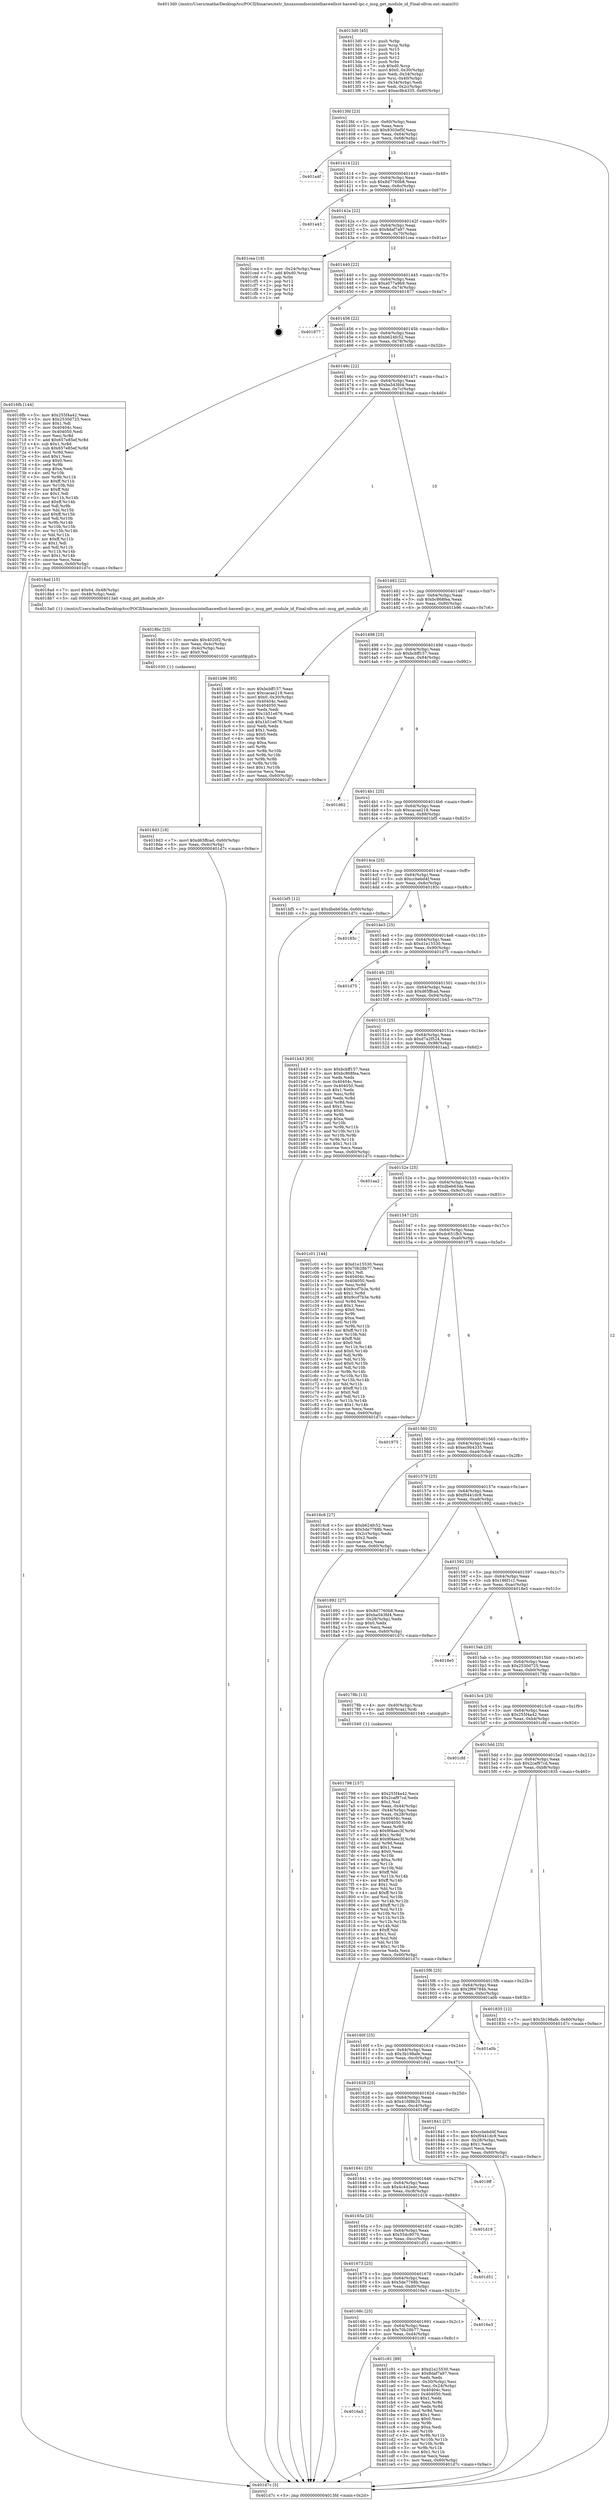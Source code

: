 digraph "0x4013d0" {
  label = "0x4013d0 (/mnt/c/Users/mathe/Desktop/tcc/POCII/binaries/extr_linuxsoundsocintelhaswellsst-haswell-ipc.c_msg_get_module_id_Final-ollvm.out::main(0))"
  labelloc = "t"
  node[shape=record]

  Entry [label="",width=0.3,height=0.3,shape=circle,fillcolor=black,style=filled]
  "0x4013fd" [label="{
     0x4013fd [23]\l
     | [instrs]\l
     &nbsp;&nbsp;0x4013fd \<+3\>: mov -0x60(%rbp),%eax\l
     &nbsp;&nbsp;0x401400 \<+2\>: mov %eax,%ecx\l
     &nbsp;&nbsp;0x401402 \<+6\>: sub $0x8303ef5f,%ecx\l
     &nbsp;&nbsp;0x401408 \<+3\>: mov %eax,-0x64(%rbp)\l
     &nbsp;&nbsp;0x40140b \<+3\>: mov %ecx,-0x68(%rbp)\l
     &nbsp;&nbsp;0x40140e \<+6\>: je 0000000000401a4f \<main+0x67f\>\l
  }"]
  "0x401a4f" [label="{
     0x401a4f\l
  }", style=dashed]
  "0x401414" [label="{
     0x401414 [22]\l
     | [instrs]\l
     &nbsp;&nbsp;0x401414 \<+5\>: jmp 0000000000401419 \<main+0x49\>\l
     &nbsp;&nbsp;0x401419 \<+3\>: mov -0x64(%rbp),%eax\l
     &nbsp;&nbsp;0x40141c \<+5\>: sub $0x8d7760b8,%eax\l
     &nbsp;&nbsp;0x401421 \<+3\>: mov %eax,-0x6c(%rbp)\l
     &nbsp;&nbsp;0x401424 \<+6\>: je 0000000000401a43 \<main+0x673\>\l
  }"]
  Exit [label="",width=0.3,height=0.3,shape=circle,fillcolor=black,style=filled,peripheries=2]
  "0x401a43" [label="{
     0x401a43\l
  }", style=dashed]
  "0x40142a" [label="{
     0x40142a [22]\l
     | [instrs]\l
     &nbsp;&nbsp;0x40142a \<+5\>: jmp 000000000040142f \<main+0x5f\>\l
     &nbsp;&nbsp;0x40142f \<+3\>: mov -0x64(%rbp),%eax\l
     &nbsp;&nbsp;0x401432 \<+5\>: sub $0x8daf7a97,%eax\l
     &nbsp;&nbsp;0x401437 \<+3\>: mov %eax,-0x70(%rbp)\l
     &nbsp;&nbsp;0x40143a \<+6\>: je 0000000000401cea \<main+0x91a\>\l
  }"]
  "0x4016a5" [label="{
     0x4016a5\l
  }", style=dashed]
  "0x401cea" [label="{
     0x401cea [19]\l
     | [instrs]\l
     &nbsp;&nbsp;0x401cea \<+3\>: mov -0x24(%rbp),%eax\l
     &nbsp;&nbsp;0x401ced \<+7\>: add $0xd0,%rsp\l
     &nbsp;&nbsp;0x401cf4 \<+1\>: pop %rbx\l
     &nbsp;&nbsp;0x401cf5 \<+2\>: pop %r12\l
     &nbsp;&nbsp;0x401cf7 \<+2\>: pop %r14\l
     &nbsp;&nbsp;0x401cf9 \<+2\>: pop %r15\l
     &nbsp;&nbsp;0x401cfb \<+1\>: pop %rbp\l
     &nbsp;&nbsp;0x401cfc \<+1\>: ret\l
  }"]
  "0x401440" [label="{
     0x401440 [22]\l
     | [instrs]\l
     &nbsp;&nbsp;0x401440 \<+5\>: jmp 0000000000401445 \<main+0x75\>\l
     &nbsp;&nbsp;0x401445 \<+3\>: mov -0x64(%rbp),%eax\l
     &nbsp;&nbsp;0x401448 \<+5\>: sub $0xa077a9b9,%eax\l
     &nbsp;&nbsp;0x40144d \<+3\>: mov %eax,-0x74(%rbp)\l
     &nbsp;&nbsp;0x401450 \<+6\>: je 0000000000401877 \<main+0x4a7\>\l
  }"]
  "0x401c91" [label="{
     0x401c91 [89]\l
     | [instrs]\l
     &nbsp;&nbsp;0x401c91 \<+5\>: mov $0xd1e15530,%eax\l
     &nbsp;&nbsp;0x401c96 \<+5\>: mov $0x8daf7a97,%ecx\l
     &nbsp;&nbsp;0x401c9b \<+2\>: xor %edx,%edx\l
     &nbsp;&nbsp;0x401c9d \<+3\>: mov -0x30(%rbp),%esi\l
     &nbsp;&nbsp;0x401ca0 \<+3\>: mov %esi,-0x24(%rbp)\l
     &nbsp;&nbsp;0x401ca3 \<+7\>: mov 0x40404c,%esi\l
     &nbsp;&nbsp;0x401caa \<+7\>: mov 0x404050,%edi\l
     &nbsp;&nbsp;0x401cb1 \<+3\>: sub $0x1,%edx\l
     &nbsp;&nbsp;0x401cb4 \<+3\>: mov %esi,%r8d\l
     &nbsp;&nbsp;0x401cb7 \<+3\>: add %edx,%r8d\l
     &nbsp;&nbsp;0x401cba \<+4\>: imul %r8d,%esi\l
     &nbsp;&nbsp;0x401cbe \<+3\>: and $0x1,%esi\l
     &nbsp;&nbsp;0x401cc1 \<+3\>: cmp $0x0,%esi\l
     &nbsp;&nbsp;0x401cc4 \<+4\>: sete %r9b\l
     &nbsp;&nbsp;0x401cc8 \<+3\>: cmp $0xa,%edi\l
     &nbsp;&nbsp;0x401ccb \<+4\>: setl %r10b\l
     &nbsp;&nbsp;0x401ccf \<+3\>: mov %r9b,%r11b\l
     &nbsp;&nbsp;0x401cd2 \<+3\>: and %r10b,%r11b\l
     &nbsp;&nbsp;0x401cd5 \<+3\>: xor %r10b,%r9b\l
     &nbsp;&nbsp;0x401cd8 \<+3\>: or %r9b,%r11b\l
     &nbsp;&nbsp;0x401cdb \<+4\>: test $0x1,%r11b\l
     &nbsp;&nbsp;0x401cdf \<+3\>: cmovne %ecx,%eax\l
     &nbsp;&nbsp;0x401ce2 \<+3\>: mov %eax,-0x60(%rbp)\l
     &nbsp;&nbsp;0x401ce5 \<+5\>: jmp 0000000000401d7c \<main+0x9ac\>\l
  }"]
  "0x401877" [label="{
     0x401877\l
  }", style=dashed]
  "0x401456" [label="{
     0x401456 [22]\l
     | [instrs]\l
     &nbsp;&nbsp;0x401456 \<+5\>: jmp 000000000040145b \<main+0x8b\>\l
     &nbsp;&nbsp;0x40145b \<+3\>: mov -0x64(%rbp),%eax\l
     &nbsp;&nbsp;0x40145e \<+5\>: sub $0xb624fc52,%eax\l
     &nbsp;&nbsp;0x401463 \<+3\>: mov %eax,-0x78(%rbp)\l
     &nbsp;&nbsp;0x401466 \<+6\>: je 00000000004016fb \<main+0x32b\>\l
  }"]
  "0x40168c" [label="{
     0x40168c [25]\l
     | [instrs]\l
     &nbsp;&nbsp;0x40168c \<+5\>: jmp 0000000000401691 \<main+0x2c1\>\l
     &nbsp;&nbsp;0x401691 \<+3\>: mov -0x64(%rbp),%eax\l
     &nbsp;&nbsp;0x401694 \<+5\>: sub $0x70b28b77,%eax\l
     &nbsp;&nbsp;0x401699 \<+6\>: mov %eax,-0xd4(%rbp)\l
     &nbsp;&nbsp;0x40169f \<+6\>: je 0000000000401c91 \<main+0x8c1\>\l
  }"]
  "0x4016fb" [label="{
     0x4016fb [144]\l
     | [instrs]\l
     &nbsp;&nbsp;0x4016fb \<+5\>: mov $0x255f4a42,%eax\l
     &nbsp;&nbsp;0x401700 \<+5\>: mov $0x2530d725,%ecx\l
     &nbsp;&nbsp;0x401705 \<+2\>: mov $0x1,%dl\l
     &nbsp;&nbsp;0x401707 \<+7\>: mov 0x40404c,%esi\l
     &nbsp;&nbsp;0x40170e \<+7\>: mov 0x404050,%edi\l
     &nbsp;&nbsp;0x401715 \<+3\>: mov %esi,%r8d\l
     &nbsp;&nbsp;0x401718 \<+7\>: add $0x657e85ef,%r8d\l
     &nbsp;&nbsp;0x40171f \<+4\>: sub $0x1,%r8d\l
     &nbsp;&nbsp;0x401723 \<+7\>: sub $0x657e85ef,%r8d\l
     &nbsp;&nbsp;0x40172a \<+4\>: imul %r8d,%esi\l
     &nbsp;&nbsp;0x40172e \<+3\>: and $0x1,%esi\l
     &nbsp;&nbsp;0x401731 \<+3\>: cmp $0x0,%esi\l
     &nbsp;&nbsp;0x401734 \<+4\>: sete %r9b\l
     &nbsp;&nbsp;0x401738 \<+3\>: cmp $0xa,%edi\l
     &nbsp;&nbsp;0x40173b \<+4\>: setl %r10b\l
     &nbsp;&nbsp;0x40173f \<+3\>: mov %r9b,%r11b\l
     &nbsp;&nbsp;0x401742 \<+4\>: xor $0xff,%r11b\l
     &nbsp;&nbsp;0x401746 \<+3\>: mov %r10b,%bl\l
     &nbsp;&nbsp;0x401749 \<+3\>: xor $0xff,%bl\l
     &nbsp;&nbsp;0x40174c \<+3\>: xor $0x1,%dl\l
     &nbsp;&nbsp;0x40174f \<+3\>: mov %r11b,%r14b\l
     &nbsp;&nbsp;0x401752 \<+4\>: and $0xff,%r14b\l
     &nbsp;&nbsp;0x401756 \<+3\>: and %dl,%r9b\l
     &nbsp;&nbsp;0x401759 \<+3\>: mov %bl,%r15b\l
     &nbsp;&nbsp;0x40175c \<+4\>: and $0xff,%r15b\l
     &nbsp;&nbsp;0x401760 \<+3\>: and %dl,%r10b\l
     &nbsp;&nbsp;0x401763 \<+3\>: or %r9b,%r14b\l
     &nbsp;&nbsp;0x401766 \<+3\>: or %r10b,%r15b\l
     &nbsp;&nbsp;0x401769 \<+3\>: xor %r15b,%r14b\l
     &nbsp;&nbsp;0x40176c \<+3\>: or %bl,%r11b\l
     &nbsp;&nbsp;0x40176f \<+4\>: xor $0xff,%r11b\l
     &nbsp;&nbsp;0x401773 \<+3\>: or $0x1,%dl\l
     &nbsp;&nbsp;0x401776 \<+3\>: and %dl,%r11b\l
     &nbsp;&nbsp;0x401779 \<+3\>: or %r11b,%r14b\l
     &nbsp;&nbsp;0x40177c \<+4\>: test $0x1,%r14b\l
     &nbsp;&nbsp;0x401780 \<+3\>: cmovne %ecx,%eax\l
     &nbsp;&nbsp;0x401783 \<+3\>: mov %eax,-0x60(%rbp)\l
     &nbsp;&nbsp;0x401786 \<+5\>: jmp 0000000000401d7c \<main+0x9ac\>\l
  }"]
  "0x40146c" [label="{
     0x40146c [22]\l
     | [instrs]\l
     &nbsp;&nbsp;0x40146c \<+5\>: jmp 0000000000401471 \<main+0xa1\>\l
     &nbsp;&nbsp;0x401471 \<+3\>: mov -0x64(%rbp),%eax\l
     &nbsp;&nbsp;0x401474 \<+5\>: sub $0xba543fd4,%eax\l
     &nbsp;&nbsp;0x401479 \<+3\>: mov %eax,-0x7c(%rbp)\l
     &nbsp;&nbsp;0x40147c \<+6\>: je 00000000004018ad \<main+0x4dd\>\l
  }"]
  "0x4016e3" [label="{
     0x4016e3\l
  }", style=dashed]
  "0x4018ad" [label="{
     0x4018ad [15]\l
     | [instrs]\l
     &nbsp;&nbsp;0x4018ad \<+7\>: movl $0x64,-0x48(%rbp)\l
     &nbsp;&nbsp;0x4018b4 \<+3\>: mov -0x48(%rbp),%edi\l
     &nbsp;&nbsp;0x4018b7 \<+5\>: call 00000000004013a0 \<msg_get_module_id\>\l
     | [calls]\l
     &nbsp;&nbsp;0x4013a0 \{1\} (/mnt/c/Users/mathe/Desktop/tcc/POCII/binaries/extr_linuxsoundsocintelhaswellsst-haswell-ipc.c_msg_get_module_id_Final-ollvm.out::msg_get_module_id)\l
  }"]
  "0x401482" [label="{
     0x401482 [22]\l
     | [instrs]\l
     &nbsp;&nbsp;0x401482 \<+5\>: jmp 0000000000401487 \<main+0xb7\>\l
     &nbsp;&nbsp;0x401487 \<+3\>: mov -0x64(%rbp),%eax\l
     &nbsp;&nbsp;0x40148a \<+5\>: sub $0xbc868fea,%eax\l
     &nbsp;&nbsp;0x40148f \<+3\>: mov %eax,-0x80(%rbp)\l
     &nbsp;&nbsp;0x401492 \<+6\>: je 0000000000401b96 \<main+0x7c6\>\l
  }"]
  "0x401673" [label="{
     0x401673 [25]\l
     | [instrs]\l
     &nbsp;&nbsp;0x401673 \<+5\>: jmp 0000000000401678 \<main+0x2a8\>\l
     &nbsp;&nbsp;0x401678 \<+3\>: mov -0x64(%rbp),%eax\l
     &nbsp;&nbsp;0x40167b \<+5\>: sub $0x5de7768b,%eax\l
     &nbsp;&nbsp;0x401680 \<+6\>: mov %eax,-0xd0(%rbp)\l
     &nbsp;&nbsp;0x401686 \<+6\>: je 00000000004016e3 \<main+0x313\>\l
  }"]
  "0x401b96" [label="{
     0x401b96 [95]\l
     | [instrs]\l
     &nbsp;&nbsp;0x401b96 \<+5\>: mov $0xbcbff157,%eax\l
     &nbsp;&nbsp;0x401b9b \<+5\>: mov $0xcacae218,%ecx\l
     &nbsp;&nbsp;0x401ba0 \<+7\>: movl $0x0,-0x30(%rbp)\l
     &nbsp;&nbsp;0x401ba7 \<+7\>: mov 0x40404c,%edx\l
     &nbsp;&nbsp;0x401bae \<+7\>: mov 0x404050,%esi\l
     &nbsp;&nbsp;0x401bb5 \<+2\>: mov %edx,%edi\l
     &nbsp;&nbsp;0x401bb7 \<+6\>: add $0x1b51e676,%edi\l
     &nbsp;&nbsp;0x401bbd \<+3\>: sub $0x1,%edi\l
     &nbsp;&nbsp;0x401bc0 \<+6\>: sub $0x1b51e676,%edi\l
     &nbsp;&nbsp;0x401bc6 \<+3\>: imul %edi,%edx\l
     &nbsp;&nbsp;0x401bc9 \<+3\>: and $0x1,%edx\l
     &nbsp;&nbsp;0x401bcc \<+3\>: cmp $0x0,%edx\l
     &nbsp;&nbsp;0x401bcf \<+4\>: sete %r8b\l
     &nbsp;&nbsp;0x401bd3 \<+3\>: cmp $0xa,%esi\l
     &nbsp;&nbsp;0x401bd6 \<+4\>: setl %r9b\l
     &nbsp;&nbsp;0x401bda \<+3\>: mov %r8b,%r10b\l
     &nbsp;&nbsp;0x401bdd \<+3\>: and %r9b,%r10b\l
     &nbsp;&nbsp;0x401be0 \<+3\>: xor %r9b,%r8b\l
     &nbsp;&nbsp;0x401be3 \<+3\>: or %r8b,%r10b\l
     &nbsp;&nbsp;0x401be6 \<+4\>: test $0x1,%r10b\l
     &nbsp;&nbsp;0x401bea \<+3\>: cmovne %ecx,%eax\l
     &nbsp;&nbsp;0x401bed \<+3\>: mov %eax,-0x60(%rbp)\l
     &nbsp;&nbsp;0x401bf0 \<+5\>: jmp 0000000000401d7c \<main+0x9ac\>\l
  }"]
  "0x401498" [label="{
     0x401498 [25]\l
     | [instrs]\l
     &nbsp;&nbsp;0x401498 \<+5\>: jmp 000000000040149d \<main+0xcd\>\l
     &nbsp;&nbsp;0x40149d \<+3\>: mov -0x64(%rbp),%eax\l
     &nbsp;&nbsp;0x4014a0 \<+5\>: sub $0xbcbff157,%eax\l
     &nbsp;&nbsp;0x4014a5 \<+6\>: mov %eax,-0x84(%rbp)\l
     &nbsp;&nbsp;0x4014ab \<+6\>: je 0000000000401d62 \<main+0x992\>\l
  }"]
  "0x401d51" [label="{
     0x401d51\l
  }", style=dashed]
  "0x401d62" [label="{
     0x401d62\l
  }", style=dashed]
  "0x4014b1" [label="{
     0x4014b1 [25]\l
     | [instrs]\l
     &nbsp;&nbsp;0x4014b1 \<+5\>: jmp 00000000004014b6 \<main+0xe6\>\l
     &nbsp;&nbsp;0x4014b6 \<+3\>: mov -0x64(%rbp),%eax\l
     &nbsp;&nbsp;0x4014b9 \<+5\>: sub $0xcacae218,%eax\l
     &nbsp;&nbsp;0x4014be \<+6\>: mov %eax,-0x88(%rbp)\l
     &nbsp;&nbsp;0x4014c4 \<+6\>: je 0000000000401bf5 \<main+0x825\>\l
  }"]
  "0x40165a" [label="{
     0x40165a [25]\l
     | [instrs]\l
     &nbsp;&nbsp;0x40165a \<+5\>: jmp 000000000040165f \<main+0x28f\>\l
     &nbsp;&nbsp;0x40165f \<+3\>: mov -0x64(%rbp),%eax\l
     &nbsp;&nbsp;0x401662 \<+5\>: sub $0x554c9070,%eax\l
     &nbsp;&nbsp;0x401667 \<+6\>: mov %eax,-0xcc(%rbp)\l
     &nbsp;&nbsp;0x40166d \<+6\>: je 0000000000401d51 \<main+0x981\>\l
  }"]
  "0x401bf5" [label="{
     0x401bf5 [12]\l
     | [instrs]\l
     &nbsp;&nbsp;0x401bf5 \<+7\>: movl $0xdbeb63de,-0x60(%rbp)\l
     &nbsp;&nbsp;0x401bfc \<+5\>: jmp 0000000000401d7c \<main+0x9ac\>\l
  }"]
  "0x4014ca" [label="{
     0x4014ca [25]\l
     | [instrs]\l
     &nbsp;&nbsp;0x4014ca \<+5\>: jmp 00000000004014cf \<main+0xff\>\l
     &nbsp;&nbsp;0x4014cf \<+3\>: mov -0x64(%rbp),%eax\l
     &nbsp;&nbsp;0x4014d2 \<+5\>: sub $0xccbebd4f,%eax\l
     &nbsp;&nbsp;0x4014d7 \<+6\>: mov %eax,-0x8c(%rbp)\l
     &nbsp;&nbsp;0x4014dd \<+6\>: je 000000000040185c \<main+0x48c\>\l
  }"]
  "0x401d19" [label="{
     0x401d19\l
  }", style=dashed]
  "0x40185c" [label="{
     0x40185c\l
  }", style=dashed]
  "0x4014e3" [label="{
     0x4014e3 [25]\l
     | [instrs]\l
     &nbsp;&nbsp;0x4014e3 \<+5\>: jmp 00000000004014e8 \<main+0x118\>\l
     &nbsp;&nbsp;0x4014e8 \<+3\>: mov -0x64(%rbp),%eax\l
     &nbsp;&nbsp;0x4014eb \<+5\>: sub $0xd1e15530,%eax\l
     &nbsp;&nbsp;0x4014f0 \<+6\>: mov %eax,-0x90(%rbp)\l
     &nbsp;&nbsp;0x4014f6 \<+6\>: je 0000000000401d75 \<main+0x9a5\>\l
  }"]
  "0x401641" [label="{
     0x401641 [25]\l
     | [instrs]\l
     &nbsp;&nbsp;0x401641 \<+5\>: jmp 0000000000401646 \<main+0x276\>\l
     &nbsp;&nbsp;0x401646 \<+3\>: mov -0x64(%rbp),%eax\l
     &nbsp;&nbsp;0x401649 \<+5\>: sub $0x4c442edc,%eax\l
     &nbsp;&nbsp;0x40164e \<+6\>: mov %eax,-0xc8(%rbp)\l
     &nbsp;&nbsp;0x401654 \<+6\>: je 0000000000401d19 \<main+0x949\>\l
  }"]
  "0x401d75" [label="{
     0x401d75\l
  }", style=dashed]
  "0x4014fc" [label="{
     0x4014fc [25]\l
     | [instrs]\l
     &nbsp;&nbsp;0x4014fc \<+5\>: jmp 0000000000401501 \<main+0x131\>\l
     &nbsp;&nbsp;0x401501 \<+3\>: mov -0x64(%rbp),%eax\l
     &nbsp;&nbsp;0x401504 \<+5\>: sub $0xd65ffcad,%eax\l
     &nbsp;&nbsp;0x401509 \<+6\>: mov %eax,-0x94(%rbp)\l
     &nbsp;&nbsp;0x40150f \<+6\>: je 0000000000401b43 \<main+0x773\>\l
  }"]
  "0x4019ff" [label="{
     0x4019ff\l
  }", style=dashed]
  "0x401b43" [label="{
     0x401b43 [83]\l
     | [instrs]\l
     &nbsp;&nbsp;0x401b43 \<+5\>: mov $0xbcbff157,%eax\l
     &nbsp;&nbsp;0x401b48 \<+5\>: mov $0xbc868fea,%ecx\l
     &nbsp;&nbsp;0x401b4d \<+2\>: xor %edx,%edx\l
     &nbsp;&nbsp;0x401b4f \<+7\>: mov 0x40404c,%esi\l
     &nbsp;&nbsp;0x401b56 \<+7\>: mov 0x404050,%edi\l
     &nbsp;&nbsp;0x401b5d \<+3\>: sub $0x1,%edx\l
     &nbsp;&nbsp;0x401b60 \<+3\>: mov %esi,%r8d\l
     &nbsp;&nbsp;0x401b63 \<+3\>: add %edx,%r8d\l
     &nbsp;&nbsp;0x401b66 \<+4\>: imul %r8d,%esi\l
     &nbsp;&nbsp;0x401b6a \<+3\>: and $0x1,%esi\l
     &nbsp;&nbsp;0x401b6d \<+3\>: cmp $0x0,%esi\l
     &nbsp;&nbsp;0x401b70 \<+4\>: sete %r9b\l
     &nbsp;&nbsp;0x401b74 \<+3\>: cmp $0xa,%edi\l
     &nbsp;&nbsp;0x401b77 \<+4\>: setl %r10b\l
     &nbsp;&nbsp;0x401b7b \<+3\>: mov %r9b,%r11b\l
     &nbsp;&nbsp;0x401b7e \<+3\>: and %r10b,%r11b\l
     &nbsp;&nbsp;0x401b81 \<+3\>: xor %r10b,%r9b\l
     &nbsp;&nbsp;0x401b84 \<+3\>: or %r9b,%r11b\l
     &nbsp;&nbsp;0x401b87 \<+4\>: test $0x1,%r11b\l
     &nbsp;&nbsp;0x401b8b \<+3\>: cmovne %ecx,%eax\l
     &nbsp;&nbsp;0x401b8e \<+3\>: mov %eax,-0x60(%rbp)\l
     &nbsp;&nbsp;0x401b91 \<+5\>: jmp 0000000000401d7c \<main+0x9ac\>\l
  }"]
  "0x401515" [label="{
     0x401515 [25]\l
     | [instrs]\l
     &nbsp;&nbsp;0x401515 \<+5\>: jmp 000000000040151a \<main+0x14a\>\l
     &nbsp;&nbsp;0x40151a \<+3\>: mov -0x64(%rbp),%eax\l
     &nbsp;&nbsp;0x40151d \<+5\>: sub $0xd7a2f524,%eax\l
     &nbsp;&nbsp;0x401522 \<+6\>: mov %eax,-0x98(%rbp)\l
     &nbsp;&nbsp;0x401528 \<+6\>: je 0000000000401aa2 \<main+0x6d2\>\l
  }"]
  "0x4018d3" [label="{
     0x4018d3 [18]\l
     | [instrs]\l
     &nbsp;&nbsp;0x4018d3 \<+7\>: movl $0xd65ffcad,-0x60(%rbp)\l
     &nbsp;&nbsp;0x4018da \<+6\>: mov %eax,-0xdc(%rbp)\l
     &nbsp;&nbsp;0x4018e0 \<+5\>: jmp 0000000000401d7c \<main+0x9ac\>\l
  }"]
  "0x401aa2" [label="{
     0x401aa2\l
  }", style=dashed]
  "0x40152e" [label="{
     0x40152e [25]\l
     | [instrs]\l
     &nbsp;&nbsp;0x40152e \<+5\>: jmp 0000000000401533 \<main+0x163\>\l
     &nbsp;&nbsp;0x401533 \<+3\>: mov -0x64(%rbp),%eax\l
     &nbsp;&nbsp;0x401536 \<+5\>: sub $0xdbeb63de,%eax\l
     &nbsp;&nbsp;0x40153b \<+6\>: mov %eax,-0x9c(%rbp)\l
     &nbsp;&nbsp;0x401541 \<+6\>: je 0000000000401c01 \<main+0x831\>\l
  }"]
  "0x4018bc" [label="{
     0x4018bc [23]\l
     | [instrs]\l
     &nbsp;&nbsp;0x4018bc \<+10\>: movabs $0x4020f2,%rdi\l
     &nbsp;&nbsp;0x4018c6 \<+3\>: mov %eax,-0x4c(%rbp)\l
     &nbsp;&nbsp;0x4018c9 \<+3\>: mov -0x4c(%rbp),%esi\l
     &nbsp;&nbsp;0x4018cc \<+2\>: mov $0x0,%al\l
     &nbsp;&nbsp;0x4018ce \<+5\>: call 0000000000401030 \<printf@plt\>\l
     | [calls]\l
     &nbsp;&nbsp;0x401030 \{1\} (unknown)\l
  }"]
  "0x401c01" [label="{
     0x401c01 [144]\l
     | [instrs]\l
     &nbsp;&nbsp;0x401c01 \<+5\>: mov $0xd1e15530,%eax\l
     &nbsp;&nbsp;0x401c06 \<+5\>: mov $0x70b28b77,%ecx\l
     &nbsp;&nbsp;0x401c0b \<+2\>: mov $0x1,%dl\l
     &nbsp;&nbsp;0x401c0d \<+7\>: mov 0x40404c,%esi\l
     &nbsp;&nbsp;0x401c14 \<+7\>: mov 0x404050,%edi\l
     &nbsp;&nbsp;0x401c1b \<+3\>: mov %esi,%r8d\l
     &nbsp;&nbsp;0x401c1e \<+7\>: sub $0x9ccf7b3e,%r8d\l
     &nbsp;&nbsp;0x401c25 \<+4\>: sub $0x1,%r8d\l
     &nbsp;&nbsp;0x401c29 \<+7\>: add $0x9ccf7b3e,%r8d\l
     &nbsp;&nbsp;0x401c30 \<+4\>: imul %r8d,%esi\l
     &nbsp;&nbsp;0x401c34 \<+3\>: and $0x1,%esi\l
     &nbsp;&nbsp;0x401c37 \<+3\>: cmp $0x0,%esi\l
     &nbsp;&nbsp;0x401c3a \<+4\>: sete %r9b\l
     &nbsp;&nbsp;0x401c3e \<+3\>: cmp $0xa,%edi\l
     &nbsp;&nbsp;0x401c41 \<+4\>: setl %r10b\l
     &nbsp;&nbsp;0x401c45 \<+3\>: mov %r9b,%r11b\l
     &nbsp;&nbsp;0x401c48 \<+4\>: xor $0xff,%r11b\l
     &nbsp;&nbsp;0x401c4c \<+3\>: mov %r10b,%bl\l
     &nbsp;&nbsp;0x401c4f \<+3\>: xor $0xff,%bl\l
     &nbsp;&nbsp;0x401c52 \<+3\>: xor $0x0,%dl\l
     &nbsp;&nbsp;0x401c55 \<+3\>: mov %r11b,%r14b\l
     &nbsp;&nbsp;0x401c58 \<+4\>: and $0x0,%r14b\l
     &nbsp;&nbsp;0x401c5c \<+3\>: and %dl,%r9b\l
     &nbsp;&nbsp;0x401c5f \<+3\>: mov %bl,%r15b\l
     &nbsp;&nbsp;0x401c62 \<+4\>: and $0x0,%r15b\l
     &nbsp;&nbsp;0x401c66 \<+3\>: and %dl,%r10b\l
     &nbsp;&nbsp;0x401c69 \<+3\>: or %r9b,%r14b\l
     &nbsp;&nbsp;0x401c6c \<+3\>: or %r10b,%r15b\l
     &nbsp;&nbsp;0x401c6f \<+3\>: xor %r15b,%r14b\l
     &nbsp;&nbsp;0x401c72 \<+3\>: or %bl,%r11b\l
     &nbsp;&nbsp;0x401c75 \<+4\>: xor $0xff,%r11b\l
     &nbsp;&nbsp;0x401c79 \<+3\>: or $0x0,%dl\l
     &nbsp;&nbsp;0x401c7c \<+3\>: and %dl,%r11b\l
     &nbsp;&nbsp;0x401c7f \<+3\>: or %r11b,%r14b\l
     &nbsp;&nbsp;0x401c82 \<+4\>: test $0x1,%r14b\l
     &nbsp;&nbsp;0x401c86 \<+3\>: cmovne %ecx,%eax\l
     &nbsp;&nbsp;0x401c89 \<+3\>: mov %eax,-0x60(%rbp)\l
     &nbsp;&nbsp;0x401c8c \<+5\>: jmp 0000000000401d7c \<main+0x9ac\>\l
  }"]
  "0x401547" [label="{
     0x401547 [25]\l
     | [instrs]\l
     &nbsp;&nbsp;0x401547 \<+5\>: jmp 000000000040154c \<main+0x17c\>\l
     &nbsp;&nbsp;0x40154c \<+3\>: mov -0x64(%rbp),%eax\l
     &nbsp;&nbsp;0x40154f \<+5\>: sub $0xdc651fb3,%eax\l
     &nbsp;&nbsp;0x401554 \<+6\>: mov %eax,-0xa0(%rbp)\l
     &nbsp;&nbsp;0x40155a \<+6\>: je 0000000000401975 \<main+0x5a5\>\l
  }"]
  "0x401628" [label="{
     0x401628 [25]\l
     | [instrs]\l
     &nbsp;&nbsp;0x401628 \<+5\>: jmp 000000000040162d \<main+0x25d\>\l
     &nbsp;&nbsp;0x40162d \<+3\>: mov -0x64(%rbp),%eax\l
     &nbsp;&nbsp;0x401630 \<+5\>: sub $0x41fd9b20,%eax\l
     &nbsp;&nbsp;0x401635 \<+6\>: mov %eax,-0xc4(%rbp)\l
     &nbsp;&nbsp;0x40163b \<+6\>: je 00000000004019ff \<main+0x62f\>\l
  }"]
  "0x401975" [label="{
     0x401975\l
  }", style=dashed]
  "0x401560" [label="{
     0x401560 [25]\l
     | [instrs]\l
     &nbsp;&nbsp;0x401560 \<+5\>: jmp 0000000000401565 \<main+0x195\>\l
     &nbsp;&nbsp;0x401565 \<+3\>: mov -0x64(%rbp),%eax\l
     &nbsp;&nbsp;0x401568 \<+5\>: sub $0xec9b4335,%eax\l
     &nbsp;&nbsp;0x40156d \<+6\>: mov %eax,-0xa4(%rbp)\l
     &nbsp;&nbsp;0x401573 \<+6\>: je 00000000004016c8 \<main+0x2f8\>\l
  }"]
  "0x401841" [label="{
     0x401841 [27]\l
     | [instrs]\l
     &nbsp;&nbsp;0x401841 \<+5\>: mov $0xccbebd4f,%eax\l
     &nbsp;&nbsp;0x401846 \<+5\>: mov $0xf0441dc9,%ecx\l
     &nbsp;&nbsp;0x40184b \<+3\>: mov -0x28(%rbp),%edx\l
     &nbsp;&nbsp;0x40184e \<+3\>: cmp $0x1,%edx\l
     &nbsp;&nbsp;0x401851 \<+3\>: cmovl %ecx,%eax\l
     &nbsp;&nbsp;0x401854 \<+3\>: mov %eax,-0x60(%rbp)\l
     &nbsp;&nbsp;0x401857 \<+5\>: jmp 0000000000401d7c \<main+0x9ac\>\l
  }"]
  "0x4016c8" [label="{
     0x4016c8 [27]\l
     | [instrs]\l
     &nbsp;&nbsp;0x4016c8 \<+5\>: mov $0xb624fc52,%eax\l
     &nbsp;&nbsp;0x4016cd \<+5\>: mov $0x5de7768b,%ecx\l
     &nbsp;&nbsp;0x4016d2 \<+3\>: mov -0x2c(%rbp),%edx\l
     &nbsp;&nbsp;0x4016d5 \<+3\>: cmp $0x2,%edx\l
     &nbsp;&nbsp;0x4016d8 \<+3\>: cmovne %ecx,%eax\l
     &nbsp;&nbsp;0x4016db \<+3\>: mov %eax,-0x60(%rbp)\l
     &nbsp;&nbsp;0x4016de \<+5\>: jmp 0000000000401d7c \<main+0x9ac\>\l
  }"]
  "0x401579" [label="{
     0x401579 [25]\l
     | [instrs]\l
     &nbsp;&nbsp;0x401579 \<+5\>: jmp 000000000040157e \<main+0x1ae\>\l
     &nbsp;&nbsp;0x40157e \<+3\>: mov -0x64(%rbp),%eax\l
     &nbsp;&nbsp;0x401581 \<+5\>: sub $0xf0441dc9,%eax\l
     &nbsp;&nbsp;0x401586 \<+6\>: mov %eax,-0xa8(%rbp)\l
     &nbsp;&nbsp;0x40158c \<+6\>: je 0000000000401892 \<main+0x4c2\>\l
  }"]
  "0x401d7c" [label="{
     0x401d7c [5]\l
     | [instrs]\l
     &nbsp;&nbsp;0x401d7c \<+5\>: jmp 00000000004013fd \<main+0x2d\>\l
  }"]
  "0x4013d0" [label="{
     0x4013d0 [45]\l
     | [instrs]\l
     &nbsp;&nbsp;0x4013d0 \<+1\>: push %rbp\l
     &nbsp;&nbsp;0x4013d1 \<+3\>: mov %rsp,%rbp\l
     &nbsp;&nbsp;0x4013d4 \<+2\>: push %r15\l
     &nbsp;&nbsp;0x4013d6 \<+2\>: push %r14\l
     &nbsp;&nbsp;0x4013d8 \<+2\>: push %r12\l
     &nbsp;&nbsp;0x4013da \<+1\>: push %rbx\l
     &nbsp;&nbsp;0x4013db \<+7\>: sub $0xd0,%rsp\l
     &nbsp;&nbsp;0x4013e2 \<+7\>: movl $0x0,-0x30(%rbp)\l
     &nbsp;&nbsp;0x4013e9 \<+3\>: mov %edi,-0x34(%rbp)\l
     &nbsp;&nbsp;0x4013ec \<+4\>: mov %rsi,-0x40(%rbp)\l
     &nbsp;&nbsp;0x4013f0 \<+3\>: mov -0x34(%rbp),%edi\l
     &nbsp;&nbsp;0x4013f3 \<+3\>: mov %edi,-0x2c(%rbp)\l
     &nbsp;&nbsp;0x4013f6 \<+7\>: movl $0xec9b4335,-0x60(%rbp)\l
  }"]
  "0x40160f" [label="{
     0x40160f [25]\l
     | [instrs]\l
     &nbsp;&nbsp;0x40160f \<+5\>: jmp 0000000000401614 \<main+0x244\>\l
     &nbsp;&nbsp;0x401614 \<+3\>: mov -0x64(%rbp),%eax\l
     &nbsp;&nbsp;0x401617 \<+5\>: sub $0x3b198afe,%eax\l
     &nbsp;&nbsp;0x40161c \<+6\>: mov %eax,-0xc0(%rbp)\l
     &nbsp;&nbsp;0x401622 \<+6\>: je 0000000000401841 \<main+0x471\>\l
  }"]
  "0x401892" [label="{
     0x401892 [27]\l
     | [instrs]\l
     &nbsp;&nbsp;0x401892 \<+5\>: mov $0x8d7760b8,%eax\l
     &nbsp;&nbsp;0x401897 \<+5\>: mov $0xba543fd4,%ecx\l
     &nbsp;&nbsp;0x40189c \<+3\>: mov -0x28(%rbp),%edx\l
     &nbsp;&nbsp;0x40189f \<+3\>: cmp $0x0,%edx\l
     &nbsp;&nbsp;0x4018a2 \<+3\>: cmove %ecx,%eax\l
     &nbsp;&nbsp;0x4018a5 \<+3\>: mov %eax,-0x60(%rbp)\l
     &nbsp;&nbsp;0x4018a8 \<+5\>: jmp 0000000000401d7c \<main+0x9ac\>\l
  }"]
  "0x401592" [label="{
     0x401592 [25]\l
     | [instrs]\l
     &nbsp;&nbsp;0x401592 \<+5\>: jmp 0000000000401597 \<main+0x1c7\>\l
     &nbsp;&nbsp;0x401597 \<+3\>: mov -0x64(%rbp),%eax\l
     &nbsp;&nbsp;0x40159a \<+5\>: sub $0x186f1c1,%eax\l
     &nbsp;&nbsp;0x40159f \<+6\>: mov %eax,-0xac(%rbp)\l
     &nbsp;&nbsp;0x4015a5 \<+6\>: je 00000000004018e5 \<main+0x515\>\l
  }"]
  "0x401a0b" [label="{
     0x401a0b\l
  }", style=dashed]
  "0x4018e5" [label="{
     0x4018e5\l
  }", style=dashed]
  "0x4015ab" [label="{
     0x4015ab [25]\l
     | [instrs]\l
     &nbsp;&nbsp;0x4015ab \<+5\>: jmp 00000000004015b0 \<main+0x1e0\>\l
     &nbsp;&nbsp;0x4015b0 \<+3\>: mov -0x64(%rbp),%eax\l
     &nbsp;&nbsp;0x4015b3 \<+5\>: sub $0x2530d725,%eax\l
     &nbsp;&nbsp;0x4015b8 \<+6\>: mov %eax,-0xb0(%rbp)\l
     &nbsp;&nbsp;0x4015be \<+6\>: je 000000000040178b \<main+0x3bb\>\l
  }"]
  "0x4015f6" [label="{
     0x4015f6 [25]\l
     | [instrs]\l
     &nbsp;&nbsp;0x4015f6 \<+5\>: jmp 00000000004015fb \<main+0x22b\>\l
     &nbsp;&nbsp;0x4015fb \<+3\>: mov -0x64(%rbp),%eax\l
     &nbsp;&nbsp;0x4015fe \<+5\>: sub $0x2f66784b,%eax\l
     &nbsp;&nbsp;0x401603 \<+6\>: mov %eax,-0xbc(%rbp)\l
     &nbsp;&nbsp;0x401609 \<+6\>: je 0000000000401a0b \<main+0x63b\>\l
  }"]
  "0x40178b" [label="{
     0x40178b [13]\l
     | [instrs]\l
     &nbsp;&nbsp;0x40178b \<+4\>: mov -0x40(%rbp),%rax\l
     &nbsp;&nbsp;0x40178f \<+4\>: mov 0x8(%rax),%rdi\l
     &nbsp;&nbsp;0x401793 \<+5\>: call 0000000000401040 \<atoi@plt\>\l
     | [calls]\l
     &nbsp;&nbsp;0x401040 \{1\} (unknown)\l
  }"]
  "0x4015c4" [label="{
     0x4015c4 [25]\l
     | [instrs]\l
     &nbsp;&nbsp;0x4015c4 \<+5\>: jmp 00000000004015c9 \<main+0x1f9\>\l
     &nbsp;&nbsp;0x4015c9 \<+3\>: mov -0x64(%rbp),%eax\l
     &nbsp;&nbsp;0x4015cc \<+5\>: sub $0x255f4a42,%eax\l
     &nbsp;&nbsp;0x4015d1 \<+6\>: mov %eax,-0xb4(%rbp)\l
     &nbsp;&nbsp;0x4015d7 \<+6\>: je 0000000000401cfd \<main+0x92d\>\l
  }"]
  "0x401798" [label="{
     0x401798 [157]\l
     | [instrs]\l
     &nbsp;&nbsp;0x401798 \<+5\>: mov $0x255f4a42,%ecx\l
     &nbsp;&nbsp;0x40179d \<+5\>: mov $0x2caf97cd,%edx\l
     &nbsp;&nbsp;0x4017a2 \<+3\>: mov $0x1,%sil\l
     &nbsp;&nbsp;0x4017a5 \<+3\>: mov %eax,-0x44(%rbp)\l
     &nbsp;&nbsp;0x4017a8 \<+3\>: mov -0x44(%rbp),%eax\l
     &nbsp;&nbsp;0x4017ab \<+3\>: mov %eax,-0x28(%rbp)\l
     &nbsp;&nbsp;0x4017ae \<+7\>: mov 0x40404c,%eax\l
     &nbsp;&nbsp;0x4017b5 \<+8\>: mov 0x404050,%r8d\l
     &nbsp;&nbsp;0x4017bd \<+3\>: mov %eax,%r9d\l
     &nbsp;&nbsp;0x4017c0 \<+7\>: sub $0x9f4aec3f,%r9d\l
     &nbsp;&nbsp;0x4017c7 \<+4\>: sub $0x1,%r9d\l
     &nbsp;&nbsp;0x4017cb \<+7\>: add $0x9f4aec3f,%r9d\l
     &nbsp;&nbsp;0x4017d2 \<+4\>: imul %r9d,%eax\l
     &nbsp;&nbsp;0x4017d6 \<+3\>: and $0x1,%eax\l
     &nbsp;&nbsp;0x4017d9 \<+3\>: cmp $0x0,%eax\l
     &nbsp;&nbsp;0x4017dc \<+4\>: sete %r10b\l
     &nbsp;&nbsp;0x4017e0 \<+4\>: cmp $0xa,%r8d\l
     &nbsp;&nbsp;0x4017e4 \<+4\>: setl %r11b\l
     &nbsp;&nbsp;0x4017e8 \<+3\>: mov %r10b,%bl\l
     &nbsp;&nbsp;0x4017eb \<+3\>: xor $0xff,%bl\l
     &nbsp;&nbsp;0x4017ee \<+3\>: mov %r11b,%r14b\l
     &nbsp;&nbsp;0x4017f1 \<+4\>: xor $0xff,%r14b\l
     &nbsp;&nbsp;0x4017f5 \<+4\>: xor $0x1,%sil\l
     &nbsp;&nbsp;0x4017f9 \<+3\>: mov %bl,%r15b\l
     &nbsp;&nbsp;0x4017fc \<+4\>: and $0xff,%r15b\l
     &nbsp;&nbsp;0x401800 \<+3\>: and %sil,%r10b\l
     &nbsp;&nbsp;0x401803 \<+3\>: mov %r14b,%r12b\l
     &nbsp;&nbsp;0x401806 \<+4\>: and $0xff,%r12b\l
     &nbsp;&nbsp;0x40180a \<+3\>: and %sil,%r11b\l
     &nbsp;&nbsp;0x40180d \<+3\>: or %r10b,%r15b\l
     &nbsp;&nbsp;0x401810 \<+3\>: or %r11b,%r12b\l
     &nbsp;&nbsp;0x401813 \<+3\>: xor %r12b,%r15b\l
     &nbsp;&nbsp;0x401816 \<+3\>: or %r14b,%bl\l
     &nbsp;&nbsp;0x401819 \<+3\>: xor $0xff,%bl\l
     &nbsp;&nbsp;0x40181c \<+4\>: or $0x1,%sil\l
     &nbsp;&nbsp;0x401820 \<+3\>: and %sil,%bl\l
     &nbsp;&nbsp;0x401823 \<+3\>: or %bl,%r15b\l
     &nbsp;&nbsp;0x401826 \<+4\>: test $0x1,%r15b\l
     &nbsp;&nbsp;0x40182a \<+3\>: cmovne %edx,%ecx\l
     &nbsp;&nbsp;0x40182d \<+3\>: mov %ecx,-0x60(%rbp)\l
     &nbsp;&nbsp;0x401830 \<+5\>: jmp 0000000000401d7c \<main+0x9ac\>\l
  }"]
  "0x401835" [label="{
     0x401835 [12]\l
     | [instrs]\l
     &nbsp;&nbsp;0x401835 \<+7\>: movl $0x3b198afe,-0x60(%rbp)\l
     &nbsp;&nbsp;0x40183c \<+5\>: jmp 0000000000401d7c \<main+0x9ac\>\l
  }"]
  "0x401cfd" [label="{
     0x401cfd\l
  }", style=dashed]
  "0x4015dd" [label="{
     0x4015dd [25]\l
     | [instrs]\l
     &nbsp;&nbsp;0x4015dd \<+5\>: jmp 00000000004015e2 \<main+0x212\>\l
     &nbsp;&nbsp;0x4015e2 \<+3\>: mov -0x64(%rbp),%eax\l
     &nbsp;&nbsp;0x4015e5 \<+5\>: sub $0x2caf97cd,%eax\l
     &nbsp;&nbsp;0x4015ea \<+6\>: mov %eax,-0xb8(%rbp)\l
     &nbsp;&nbsp;0x4015f0 \<+6\>: je 0000000000401835 \<main+0x465\>\l
  }"]
  Entry -> "0x4013d0" [label=" 1"]
  "0x4013fd" -> "0x401a4f" [label=" 0"]
  "0x4013fd" -> "0x401414" [label=" 13"]
  "0x401cea" -> Exit [label=" 1"]
  "0x401414" -> "0x401a43" [label=" 0"]
  "0x401414" -> "0x40142a" [label=" 13"]
  "0x401c91" -> "0x401d7c" [label=" 1"]
  "0x40142a" -> "0x401cea" [label=" 1"]
  "0x40142a" -> "0x401440" [label=" 12"]
  "0x40168c" -> "0x4016a5" [label=" 0"]
  "0x401440" -> "0x401877" [label=" 0"]
  "0x401440" -> "0x401456" [label=" 12"]
  "0x40168c" -> "0x401c91" [label=" 1"]
  "0x401456" -> "0x4016fb" [label=" 1"]
  "0x401456" -> "0x40146c" [label=" 11"]
  "0x401673" -> "0x40168c" [label=" 1"]
  "0x40146c" -> "0x4018ad" [label=" 1"]
  "0x40146c" -> "0x401482" [label=" 10"]
  "0x401673" -> "0x4016e3" [label=" 0"]
  "0x401482" -> "0x401b96" [label=" 1"]
  "0x401482" -> "0x401498" [label=" 9"]
  "0x40165a" -> "0x401673" [label=" 1"]
  "0x401498" -> "0x401d62" [label=" 0"]
  "0x401498" -> "0x4014b1" [label=" 9"]
  "0x40165a" -> "0x401d51" [label=" 0"]
  "0x4014b1" -> "0x401bf5" [label=" 1"]
  "0x4014b1" -> "0x4014ca" [label=" 8"]
  "0x401641" -> "0x40165a" [label=" 1"]
  "0x4014ca" -> "0x40185c" [label=" 0"]
  "0x4014ca" -> "0x4014e3" [label=" 8"]
  "0x401641" -> "0x401d19" [label=" 0"]
  "0x4014e3" -> "0x401d75" [label=" 0"]
  "0x4014e3" -> "0x4014fc" [label=" 8"]
  "0x401628" -> "0x401641" [label=" 1"]
  "0x4014fc" -> "0x401b43" [label=" 1"]
  "0x4014fc" -> "0x401515" [label=" 7"]
  "0x401628" -> "0x4019ff" [label=" 0"]
  "0x401515" -> "0x401aa2" [label=" 0"]
  "0x401515" -> "0x40152e" [label=" 7"]
  "0x401c01" -> "0x401d7c" [label=" 1"]
  "0x40152e" -> "0x401c01" [label=" 1"]
  "0x40152e" -> "0x401547" [label=" 6"]
  "0x401bf5" -> "0x401d7c" [label=" 1"]
  "0x401547" -> "0x401975" [label=" 0"]
  "0x401547" -> "0x401560" [label=" 6"]
  "0x401b96" -> "0x401d7c" [label=" 1"]
  "0x401560" -> "0x4016c8" [label=" 1"]
  "0x401560" -> "0x401579" [label=" 5"]
  "0x4016c8" -> "0x401d7c" [label=" 1"]
  "0x4013d0" -> "0x4013fd" [label=" 1"]
  "0x401d7c" -> "0x4013fd" [label=" 12"]
  "0x4016fb" -> "0x401d7c" [label=" 1"]
  "0x401b43" -> "0x401d7c" [label=" 1"]
  "0x401579" -> "0x401892" [label=" 1"]
  "0x401579" -> "0x401592" [label=" 4"]
  "0x4018bc" -> "0x4018d3" [label=" 1"]
  "0x401592" -> "0x4018e5" [label=" 0"]
  "0x401592" -> "0x4015ab" [label=" 4"]
  "0x4018ad" -> "0x4018bc" [label=" 1"]
  "0x4015ab" -> "0x40178b" [label=" 1"]
  "0x4015ab" -> "0x4015c4" [label=" 3"]
  "0x40178b" -> "0x401798" [label=" 1"]
  "0x401798" -> "0x401d7c" [label=" 1"]
  "0x401841" -> "0x401d7c" [label=" 1"]
  "0x4015c4" -> "0x401cfd" [label=" 0"]
  "0x4015c4" -> "0x4015dd" [label=" 3"]
  "0x40160f" -> "0x401628" [label=" 1"]
  "0x4015dd" -> "0x401835" [label=" 1"]
  "0x4015dd" -> "0x4015f6" [label=" 2"]
  "0x401835" -> "0x401d7c" [label=" 1"]
  "0x401892" -> "0x401d7c" [label=" 1"]
  "0x4015f6" -> "0x401a0b" [label=" 0"]
  "0x4015f6" -> "0x40160f" [label=" 2"]
  "0x4018d3" -> "0x401d7c" [label=" 1"]
  "0x40160f" -> "0x401841" [label=" 1"]
}

